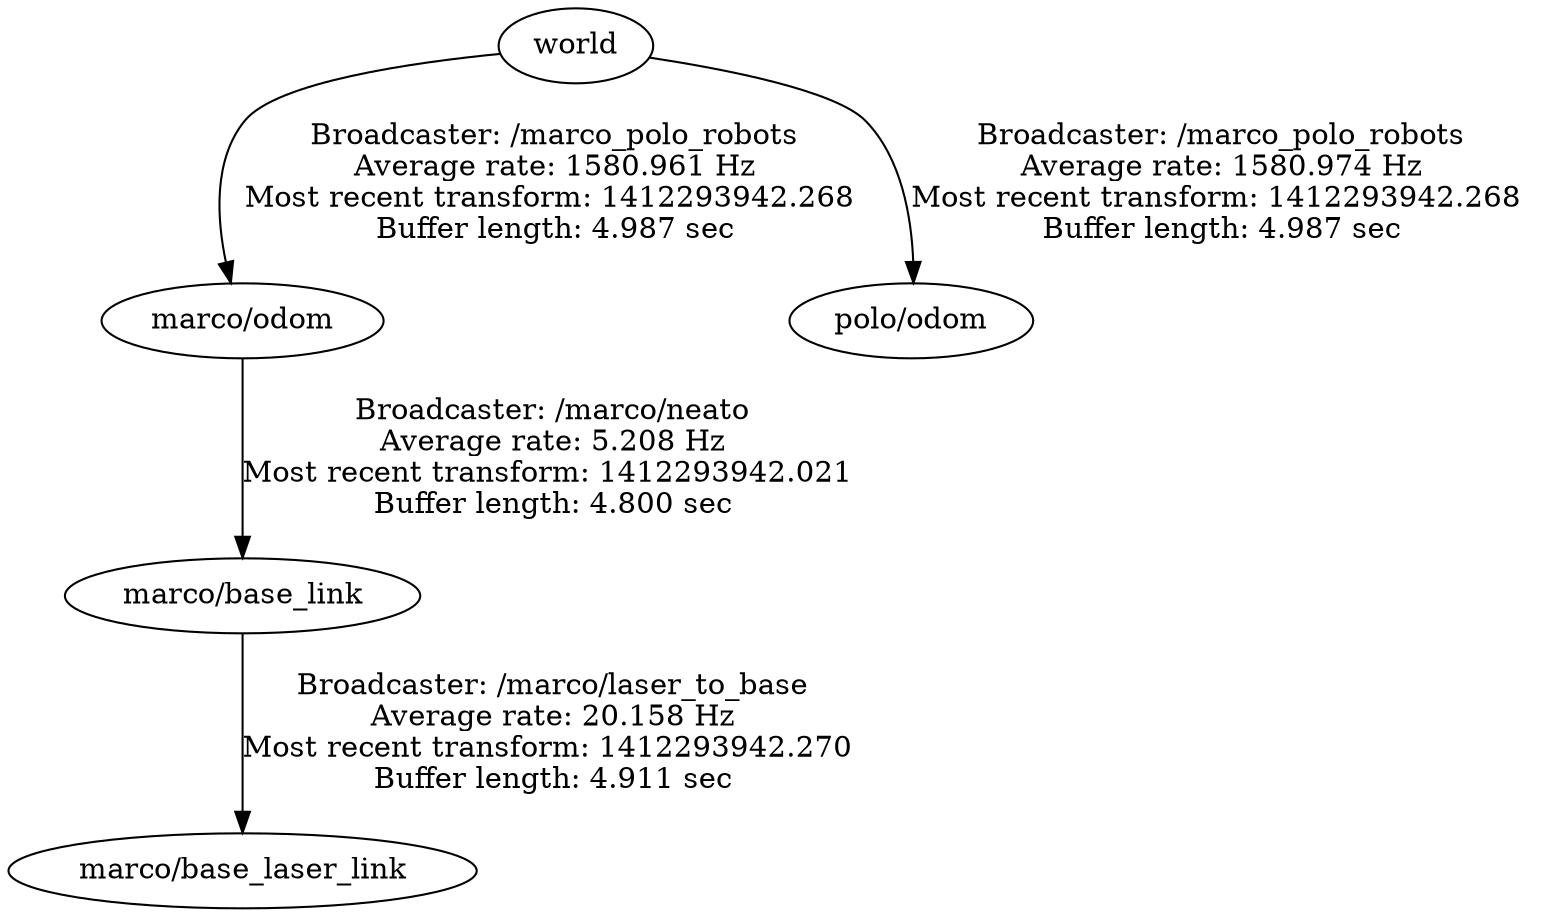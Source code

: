 digraph G {
"world" -> "marco/odom"[label="Broadcaster: /marco_polo_robots\nAverage rate: 1580.961 Hz\nMost recent transform: 1412293942.268 \nBuffer length: 4.987 sec\n"];
"world" -> "polo/odom"[label="Broadcaster: /marco_polo_robots\nAverage rate: 1580.974 Hz\nMost recent transform: 1412293942.268 \nBuffer length: 4.987 sec\n"];
"marco/odom" -> "marco/base_link"[label="Broadcaster: /marco/neato\nAverage rate: 5.208 Hz\nMost recent transform: 1412293942.021 \nBuffer length: 4.800 sec\n"];
"marco/base_link" -> "marco/base_laser_link"[label="Broadcaster: /marco/laser_to_base\nAverage rate: 20.158 Hz\nMost recent transform: 1412293942.270 \nBuffer length: 4.911 sec\n"];
}